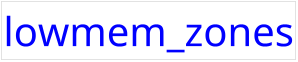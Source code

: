 @startuml

skinparam ComponentStyle rectangle
hide stereotype
scale 1/5

skinparam Component {
    FontSize 200
    FontColor black
    BorderThickness 0
    BackgroundColor transparent
}

component cp [
<color:blue>lowmem_zones</color>
]
@enduml
